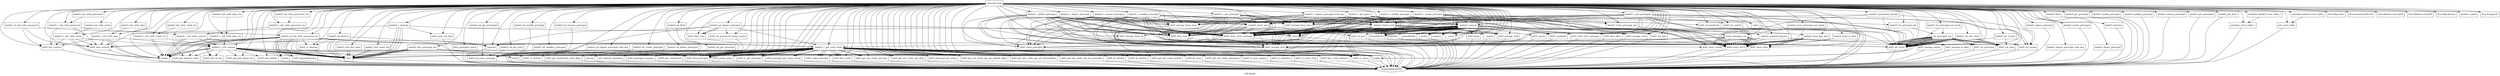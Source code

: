 digraph "Call graph" {
	label="Call graph";

	Node0x804e76750 [shape=record,label="{external node}"];
	Node0x804e76750 -> Node0x804e767e0;
	Node0x804e76750 -> Node0x804e76c60;
	Node0x804e76750 -> Node0x804e76840;
	Node0x804e76750 -> Node0x804e76cc0;
	Node0x804e76750 -> Node0x804e76d20;
	Node0x804e76750 -> Node0x804e76ea0;
	Node0x804e76750 -> Node0x804e76f60;
	Node0x804e76750 -> Node0x804e76fc0;
	Node0x804e76750 -> Node0x804e77020;
	Node0x804e76750 -> Node0x804e77080;
	Node0x804e76750 -> Node0x804e770e0;
	Node0x804e76750 -> Node0x804e77140;
	Node0x804e76750 -> Node0x804e771a0;
	Node0x804e76750 -> Node0x804e77200;
	Node0x804e76750 -> Node0x804e77260;
	Node0x804e76750 -> Node0x804e772c0;
	Node0x804e76750 -> Node0x804e768a0;
	Node0x804e76750 -> Node0x804e76900;
	Node0x804e76750 -> Node0x804e76960;
	Node0x804e76750 -> Node0x804e769c0;
	Node0x804e76750 -> Node0x804e76a20;
	Node0x804e76750 -> Node0x804e77320;
	Node0x804e76750 -> Node0x804e76a80;
	Node0x804e76750 -> Node0x804e77380;
	Node0x804e76750 -> Node0x804e773e0;
	Node0x804e76750 -> Node0x804e76b40;
	Node0x804e76750 -> Node0x804e76ba0;
	Node0x804e76750 -> Node0x804e76c00;
	Node0x804e76750 -> Node0x804e76f00;
	Node0x804e76750 -> Node0x804e76d80;
	Node0x804e76750 -> Node0x804e76de0;
	Node0x804e76750 -> Node0x804e76e40;
	Node0x804e76750 -> Node0x804e77440;
	Node0x804e76750 -> Node0x804e774a0;
	Node0x804e76750 -> Node0x804e77500;
	Node0x804e76750 -> Node0x804e77980;
	Node0x804e76750 -> Node0x804e775c0;
	Node0x804e76750 -> Node0x804e77620;
	Node0x804e76750 -> Node0x804e77680;
	Node0x804e76750 -> Node0x804e776e0;
	Node0x804e76750 -> Node0x804e77740;
	Node0x804e76750 -> Node0x804e77800;
	Node0x804e76750 -> Node0x804e778c0;
	Node0x804e76750 -> Node0x804e77920;
	Node0x804e76750 -> Node0x804e779e0;
	Node0x804e76750 -> Node0x804e77aa0;
	Node0x804e76750 -> Node0x804e77b60;
	Node0x804e76750 -> Node0x804e77c20;
	Node0x804e76750 -> Node0x804e77ce0;
	Node0x804e76750 -> Node0x804e77da0;
	Node0x804e76750 -> Node0x804e77e60;
	Node0x804e76750 -> Node0x804e77f20;
	Node0x804e76750 -> Node0x804e77f80;
	Node0x804e76750 -> Node0x804e77fe0;
	Node0x804e76750 -> Node0x804e78040;
	Node0x804e76750 -> Node0x804e780a0;
	Node0x804e76750 -> Node0x804e78100;
	Node0x804e76750 -> Node0x804e78160;
	Node0x804e76750 -> Node0x804e781c0;
	Node0x804e76750 -> Node0x804e78220;
	Node0x804e76750 -> Node0x804e78280;
	Node0x804e76750 -> Node0x804e782e0;
	Node0x804e76750 -> Node0x804e78340;
	Node0x804e76750 -> Node0x804e783a0;
	Node0x804e76750 -> Node0x804e78460;
	Node0x804e76750 -> Node0x804e784c0;
	Node0x804e76750 -> Node0x804e78520;
	Node0x804e76750 -> Node0x804e78580;
	Node0x804e76750 -> Node0x804e785e0;
	Node0x804e76750 -> Node0x804e78640;
	Node0x804e76750 -> Node0x804e786a0;
	Node0x804e76750 -> Node0x804e78700;
	Node0x804e76750 -> Node0x804e78760;
	Node0x804e76750 -> Node0x804e78820;
	Node0x804e76750 -> Node0x804e78880;
	Node0x804e76750 -> Node0x804e788e0;
	Node0x804e76750 -> Node0x804e78940;
	Node0x804e76750 -> Node0x804e789a0;
	Node0x804e76750 -> Node0x804e78a00;
	Node0x804e76750 -> Node0x804e78a60;
	Node0x804e76750 -> Node0x804e78ac0;
	Node0x804e76750 -> Node0x804e78b80;
	Node0x804e76750 -> Node0x804e78b20;
	Node0x804e76750 -> Node0x804e76ae0;
	Node0x804e76750 -> Node0x804e78be0;
	Node0x804e76750 -> Node0x804e78c40;
	Node0x804e76750 -> Node0x804e78ca0;
	Node0x804e76750 -> Node0x804e78d00;
	Node0x804e76750 -> Node0x804e78d60;
	Node0x804e76750 -> Node0x804e78dc0;
	Node0x804e76750 -> Node0x804e78e20;
	Node0x804e76750 -> Node0x804e78e80;
	Node0x804e76750 -> Node0x804e78ee0;
	Node0x804e76750 -> Node0x804e78f40;
	Node0x804e76750 -> Node0x804e78fa0;
	Node0x804e76750 -> Node0x804f58000;
	Node0x804e76750 -> Node0x804f58060;
	Node0x804e76750 -> Node0x804f580c0;
	Node0x804e76750 -> Node0x804f58120;
	Node0x804e76750 -> Node0x804f58180;
	Node0x804e76750 -> Node0x804f581e0;
	Node0x804e76750 -> Node0x804f58240;
	Node0x804e76750 -> Node0x804f582a0;
	Node0x804e76750 -> Node0x804f58300;
	Node0x804e76750 -> Node0x804f58360;
	Node0x804e76750 -> Node0x804f583c0;
	Node0x804e76750 -> Node0x804f58420;
	Node0x804e76750 -> Node0x804f58480;
	Node0x804e76750 -> Node0x804f584e0;
	Node0x804e76750 -> Node0x804f58540;
	Node0x804e76750 -> Node0x804e77560;
	Node0x804e76750 -> Node0x804f585a0;
	Node0x804e76750 -> Node0x804f58600;
	Node0x804e76750 -> Node0x804f58660;
	Node0x804e76750 -> Node0x804f586c0;
	Node0x804e76750 -> Node0x804f58720;
	Node0x804e76750 -> Node0x804f58780;
	Node0x804e76750 -> Node0x804f587e0;
	Node0x804e76750 -> Node0x804f58840;
	Node0x804e76750 -> Node0x804f588a0;
	Node0x804e76750 -> Node0x804f58960;
	Node0x804e76750 -> Node0x804e77bc0;
	Node0x804e76750 -> Node0x804e77b00;
	Node0x804e76750 -> Node0x804e77d40;
	Node0x804e76750 -> Node0x804e77c80;
	Node0x804e76750 -> Node0x804e77ec0;
	Node0x804e76750 -> Node0x804e77e00;
	Node0x804e76750 -> Node0x804f58a20;
	Node0x804e76750 -> Node0x804f58a80;
	Node0x804e76750 -> Node0x804f58ae0;
	Node0x804e76750 -> Node0x804f58b40;
	Node0x804e76750 -> Node0x804e77a40;
	Node0x804e76750 -> Node0x804f58ba0;
	Node0x804e76750 -> Node0x804f58c00;
	Node0x804e76750 -> Node0x804f58c60;
	Node0x804e76750 -> Node0x804f58cc0;
	Node0x804e76750 -> Node0x804f58d20;
	Node0x804e76750 -> Node0x804e78400;
	Node0x804e76750 -> Node0x804f58de0;
	Node0x804e76750 -> Node0x804e787c0;
	Node0x804e76750 -> Node0x804f58ea0;
	Node0x804e76750 -> Node0x804f58f00;
	Node0x804e76750 -> Node0x804f58900;
	Node0x804e76750 -> Node0x804f58f60;
	Node0x804e76750 -> Node0x804f58fc0;
	Node0x804e76750 -> Node0x804f59020;
	Node0x804e76750 -> Node0x804f59080;
	Node0x804e76750 -> Node0x804f590e0;
	Node0x804e76750 -> Node0x804f59140;
	Node0x804e76750 -> Node0x804f591a0;
	Node0x804e76750 -> Node0x804f59200;
	Node0x804e76750 -> Node0x804f59260;
	Node0x804e76750 -> Node0x804e777a0;
	Node0x804e76750 -> Node0x804f592c0;
	Node0x804e76750 -> Node0x804f59320;
	Node0x804e76750 -> Node0x804f59380;
	Node0x804e76750 -> Node0x804f593e0;
	Node0x804e76750 -> Node0x804f59440;
	Node0x804e76750 -> Node0x804f594a0;
	Node0x804e76750 -> Node0x804e77860;
	Node0x804e76750 -> Node0x804f59500;
	Node0x804e767e0 [shape=record,label="{kadm5_ad_init_with_password_ctx}"];
	Node0x804e767e0 -> Node0x804e76840;
	Node0x804e767e0 -> Node0x804e768a0;
	Node0x804e767e0 -> Node0x804e76900;
	Node0x804e767e0 -> Node0x804e76960;
	Node0x804e767e0 -> Node0x804e769c0;
	Node0x804e767e0 -> Node0x804e76a20;
	Node0x804e767e0 -> Node0x804e76960;
	Node0x804e767e0 -> Node0x804e769c0;
	Node0x804e767e0 -> Node0x804e76a80;
	Node0x804e767e0 -> Node0x804e76ae0;
	Node0x804e767e0 -> Node0x804e76960;
	Node0x804e767e0 -> Node0x804e76a80;
	Node0x804e767e0 -> Node0x804e76ae0;
	Node0x804e767e0 -> Node0x804e76960;
	Node0x804e767e0 -> Node0x804e76b40;
	Node0x804e767e0 -> Node0x804e76960;
	Node0x804e767e0 -> Node0x804e76960;
	Node0x804e767e0 -> Node0x804e76ba0;
	Node0x804e767e0 -> Node0x804e76c00;
	Node0x804e76c60 [shape=record,label="{llvm.dbg.value}"];
	Node0x804e76840 [shape=record,label="{malloc}"];
	Node0x804e76840 -> Node0x804e76780;
	Node0x804e76cc0 [shape=record,label="{llvm.memset.p0i8.i32}"];
	Node0x804e76d20 [shape=record,label="{kadm5_ad_chpass_principal}"];
	Node0x804e76d20 -> Node0x804e76a80;
	Node0x804e76d20 -> Node0x804e76ae0;
	Node0x804e76d20 -> Node0x804e76960;
	Node0x804e76d20 -> Node0x804e76d80;
	Node0x804e76d20 -> Node0x804e76d80;
	Node0x804e76d20 -> Node0x804e76de0;
	Node0x804e76d20 -> Node0x804e76e40;
	Node0x804e76d20 -> Node0x804e76e40;
	Node0x804e76ea0 [shape=record,label="{kadm5_ad_chpass_principal_with_key}"];
	Node0x804e76ea0 -> Node0x804e76f00;
	Node0x804e76f60 [shape=record,label="{kadm5_ad_create_principal}"];
	Node0x804e76f60 -> Node0x804e76f00;
	Node0x804e76fc0 [shape=record,label="{kadm5_ad_delete_principal}"];
	Node0x804e76fc0 -> Node0x804e76f00;
	Node0x804e77020 [shape=record,label="{kadm5_ad_destroy}"];
	Node0x804e77020 -> Node0x804e76b40;
	Node0x804e77020 -> Node0x804e76960;
	Node0x804e77020 -> Node0x804e76960;
	Node0x804e77020 -> Node0x804e76ba0;
	Node0x804e77020 -> Node0x804e76c00;
	Node0x804e77080 [shape=record,label="{kadm5_ad_flush}"];
	Node0x804e77080 -> Node0x804e76f00;
	Node0x804e770e0 [shape=record,label="{kadm5_ad_get_principal}"];
	Node0x804e770e0 -> Node0x804e76f00;
	Node0x804e77140 [shape=record,label="{kadm5_ad_get_principals}"];
	Node0x804e77140 -> Node0x804e76f00;
	Node0x804e77b60 [shape=record,label="{kadm5_init_with_password_ctx}"];
	Node0x804e77b60 -> Node0x804e77bc0;
	Node0x804e771a0 [shape=record,label="{kadm5_ad_get_privs}"];
	Node0x804e771a0 -> Node0x804e76f00;
	Node0x804e77200 [shape=record,label="{kadm5_ad_modify_principal}"];
	Node0x804e77200 -> Node0x804e76f00;
	Node0x804e77260 [shape=record,label="{kadm5_ad_randkey_principal}"];
	Node0x804e77260 -> Node0x804e76f00;
	Node0x804e772c0 [shape=record,label="{kadm5_ad_rename_principal}"];
	Node0x804e772c0 -> Node0x804e76f00;
	Node0x804e768a0 [shape=record,label="{krb5_add_et_list}"];
	Node0x804e768a0 -> Node0x804e76780;
	Node0x804e76900 [shape=record,label="{krb5_parse_name}"];
	Node0x804e76900 -> Node0x804e76780;
	Node0x804e76960 [shape=record,label="{free}"];
	Node0x804e76960 -> Node0x804e76780;
	Node0x804e769c0 [shape=record,label="{strdup}"];
	Node0x804e769c0 -> Node0x804e76780;
	Node0x804e76a20 [shape=record,label="{krb5_get_default_realm}"];
	Node0x804e76a20 -> Node0x804e76780;
	Node0x804e77320 [shape=record,label="{llvm.lifetime.start.p0i8}"];
	Node0x804e76a80 [shape=record,label="{asprintf}"];
	Node0x804e76a80 -> Node0x804e76780;
	Node0x804e77380 [shape=record,label="{krb5_prompter_posix}"];
	Node0x804e77380 -> Node0x804e76780;
	Node0x804e773e0 [shape=record,label="{llvm.lifetime.end.p0i8}"];
	Node0x804e76b40 [shape=record,label="{krb5_cc_destroy}"];
	Node0x804e76b40 -> Node0x804e76780;
	Node0x804e76ba0 [shape=record,label="{krb5_free_principal}"];
	Node0x804e76ba0 -> Node0x804e76780;
	Node0x804e76c00 [shape=record,label="{krb5_free_context}"];
	Node0x804e76c00 -> Node0x804e76780;
	Node0x804e76f00 [shape=record,label="{krb5_set_error_message}"];
	Node0x804e76f00 -> Node0x804e76780;
	Node0x804e76d80 [shape=record,label="{krb5_data_zero}"];
	Node0x804e76d80 -> Node0x804e76780;
	Node0x804e76de0 [shape=record,label="{krb5_set_password_using_ccache}"];
	Node0x804e76de0 -> Node0x804e76780;
	Node0x804e76e40 [shape=record,label="{krb5_data_free}"];
	Node0x804e76e40 -> Node0x804e76780;
	Node0x804e77440 [shape=record,label="{kadm5_ad_init_with_password}"];
	Node0x804e77440 -> Node0x804e774a0;
	Node0x804e77440 -> Node0x804e767e0;
	Node0x804e77440 -> Node0x804e76c00;
	Node0x804e774a0 [shape=record,label="{krb5_init_context}"];
	Node0x804e774a0 -> Node0x804e76780;
	Node0x804e77500 [shape=record,label="{kadm5_c_chpass_principal}"];
	Node0x804e77500 -> Node0x804e77560;
	Node0x804e77500 -> Node0x804e775c0;
	Node0x804e77500 -> Node0x804e77620;
	Node0x804e77500 -> Node0x804e77680;
	Node0x804e77500 -> Node0x804e776e0;
	Node0x804e77500 -> Node0x804e77740;
	Node0x804e77500 -> Node0x804e777a0;
	Node0x804e77500 -> Node0x804e77800;
	Node0x804e77500 -> Node0x804e77860;
	Node0x804e77500 -> Node0x804e778c0;
	Node0x804e77500 -> Node0x804e77620;
	Node0x804e77500 -> Node0x804e76e40;
	Node0x804e77500 -> Node0x804e77920;
	Node0x804e77500 -> Node0x804e77620;
	Node0x804e77500 -> Node0x804e77800;
	Node0x804e77500 -> Node0x804e76e40;
	Node0x804e77980 [shape=record,label="{llvm.dbg.declare}"];
	Node0x804e775c0 [shape=record,label="{krb5_storage_from_mem}"];
	Node0x804e775c0 -> Node0x804e76780;
	Node0x804e77620 [shape=record,label="{krb5_clear_error_message}"];
	Node0x804e77620 -> Node0x804e76780;
	Node0x804e77680 [shape=record,label="{krb5_store_int32}"];
	Node0x804e77680 -> Node0x804e76780;
	Node0x804e776e0 [shape=record,label="{krb5_store_principal}"];
	Node0x804e776e0 -> Node0x804e76780;
	Node0x804e77740 [shape=record,label="{krb5_store_string}"];
	Node0x804e77740 -> Node0x804e76780;
	Node0x804e77800 [shape=record,label="{krb5_storage_free}"];
	Node0x804e77800 -> Node0x804e76780;
	Node0x804e778c0 [shape=record,label="{krb5_storage_from_data}"];
	Node0x804e778c0 -> Node0x804e76780;
	Node0x804e77920 [shape=record,label="{krb5_ret_int32}"];
	Node0x804e77920 -> Node0x804e76780;
	Node0x804e779e0 [shape=record,label="{kadm5_c_chpass_principal_with_key}"];
	Node0x804e779e0 -> Node0x804e77560;
	Node0x804e779e0 -> Node0x804e775c0;
	Node0x804e779e0 -> Node0x804e77620;
	Node0x804e779e0 -> Node0x804e77680;
	Node0x804e779e0 -> Node0x804e776e0;
	Node0x804e779e0 -> Node0x804e77680;
	Node0x804e779e0 -> Node0x804e77a40;
	Node0x804e779e0 -> Node0x804e777a0;
	Node0x804e779e0 -> Node0x804e77800;
	Node0x804e779e0 -> Node0x804e77860;
	Node0x804e779e0 -> Node0x804e778c0;
	Node0x804e779e0 -> Node0x804e77620;
	Node0x804e779e0 -> Node0x804e76e40;
	Node0x804e779e0 -> Node0x804e77920;
	Node0x804e779e0 -> Node0x804e77620;
	Node0x804e779e0 -> Node0x804e77800;
	Node0x804e779e0 -> Node0x804e76e40;
	Node0x804e77aa0 [shape=record,label="{kadm5_init_with_password}"];
	Node0x804e77aa0 -> Node0x804e77b00;
	Node0x804e77c20 [shape=record,label="{kadm5_init_with_skey}"];
	Node0x804e77c20 -> Node0x804e77c80;
	Node0x804e77ce0 [shape=record,label="{kadm5_init_with_skey_ctx}"];
	Node0x804e77ce0 -> Node0x804e77d40;
	Node0x804e77da0 [shape=record,label="{kadm5_init_with_creds}"];
	Node0x804e77da0 -> Node0x804e77e00;
	Node0x804e77e60 [shape=record,label="{kadm5_init_with_creds_ctx}"];
	Node0x804e77e60 -> Node0x804e77ec0;
	Node0x804e77f20 [shape=record,label="{kadm5_chpass_principal}"];
	Node0x804e77f20 -> Node0x804e76780;
	Node0x804e77f80 [shape=record,label="{kadm5_chpass_principal_with_key}"];
	Node0x804e77f80 -> Node0x804e76780;
	Node0x804e77fe0 [shape=record,label="{kadm5_create_principal}"];
	Node0x804e77fe0 -> Node0x804e76780;
	Node0x804e78040 [shape=record,label="{kadm5_delete_principal}"];
	Node0x804e78040 -> Node0x804e76780;
	Node0x804e780a0 [shape=record,label="{kadm5_destroy}"];
	Node0x804e780a0 -> Node0x804e76780;
	Node0x804e78100 [shape=record,label="{kadm5_flush}"];
	Node0x804e78100 -> Node0x804e76780;
	Node0x804e78160 [shape=record,label="{kadm5_get_principal}"];
	Node0x804e78160 -> Node0x804e76780;
	Node0x804e781c0 [shape=record,label="{kadm5_modify_principal}"];
	Node0x804e781c0 -> Node0x804e76780;
	Node0x804e78220 [shape=record,label="{kadm5_randkey_principal}"];
	Node0x804e78220 -> Node0x804e76780;
	Node0x804e78280 [shape=record,label="{kadm5_rename_principal}"];
	Node0x804e78280 -> Node0x804e76780;
	Node0x804e782e0 [shape=record,label="{kadm5_get_principals}"];
	Node0x804e782e0 -> Node0x804e76780;
	Node0x804e78340 [shape=record,label="{kadm5_get_privs}"];
	Node0x804e78340 -> Node0x804e76780;
	Node0x804e783a0 [shape=record,label="{kadm5_c_create_principal}"];
	Node0x804e783a0 -> Node0x804e77560;
	Node0x804e783a0 -> Node0x804e775c0;
	Node0x804e783a0 -> Node0x804e77620;
	Node0x804e783a0 -> Node0x804e77680;
	Node0x804e783a0 -> Node0x804e78400;
	Node0x804e783a0 -> Node0x804e77680;
	Node0x804e783a0 -> Node0x804e77740;
	Node0x804e783a0 -> Node0x804e777a0;
	Node0x804e783a0 -> Node0x804e77800;
	Node0x804e783a0 -> Node0x804e77860;
	Node0x804e783a0 -> Node0x804e778c0;
	Node0x804e783a0 -> Node0x804e77620;
	Node0x804e783a0 -> Node0x804e76e40;
	Node0x804e783a0 -> Node0x804e77920;
	Node0x804e783a0 -> Node0x804e77620;
	Node0x804e783a0 -> Node0x804e77800;
	Node0x804e783a0 -> Node0x804e76e40;
	Node0x804e78460 [shape=record,label="{kadm5_c_delete_principal}"];
	Node0x804e78460 -> Node0x804e77560;
	Node0x804e78460 -> Node0x804e775c0;
	Node0x804e78460 -> Node0x804e77620;
	Node0x804e78460 -> Node0x804e77680;
	Node0x804e78460 -> Node0x804e776e0;
	Node0x804e78460 -> Node0x804e777a0;
	Node0x804e78460 -> Node0x804e77800;
	Node0x804e78460 -> Node0x804e77860;
	Node0x804e78460 -> Node0x804e778c0;
	Node0x804e78460 -> Node0x804e77620;
	Node0x804e78460 -> Node0x804e76e40;
	Node0x804e78460 -> Node0x804e77920;
	Node0x804e78460 -> Node0x804e77620;
	Node0x804e78460 -> Node0x804e77800;
	Node0x804e78460 -> Node0x804e76e40;
	Node0x804e784c0 [shape=record,label="{kadm5_c_destroy}"];
	Node0x804e784c0 -> Node0x804e76960;
	Node0x804e784c0 -> Node0x804e76960;
	Node0x804e784c0 -> Node0x804e78520;
	Node0x804e784c0 -> Node0x804e76960;
	Node0x804e784c0 -> Node0x804e76960;
	Node0x804e784c0 -> Node0x804e78580;
	Node0x804e784c0 -> Node0x804e76c00;
	Node0x804e78520 [shape=record,label="{close}"];
	Node0x804e78520 -> Node0x804e76780;
	Node0x804e78580 [shape=record,label="{krb5_auth_con_free}"];
	Node0x804e78580 -> Node0x804e76780;
	Node0x804e785e0 [shape=record,label="{kadm5_c_flush}"];
	Node0x804e78640 [shape=record,label="{kadm5_free_key_data}"];
	Node0x804e78640 -> Node0x804e76960;
	Node0x804e78640 -> Node0x804e76960;
	Node0x804e786a0 [shape=record,label="{kadm5_free_principal_ent}"];
	Node0x804e786a0 -> Node0x804e76ba0;
	Node0x804e786a0 -> Node0x804e76ba0;
	Node0x804e786a0 -> Node0x804e76960;
	Node0x804e786a0 -> Node0x804e76960;
	Node0x804e786a0 -> Node0x804e76960;
	Node0x804e786a0 -> Node0x804e76960;
	Node0x804e786a0 -> Node0x804e76960;
	Node0x804e78700 [shape=record,label="{kadm5_free_name_list}"];
	Node0x804e78700 -> Node0x804e76960;
	Node0x804e78700 -> Node0x804e76960;
	Node0x804e78760 [shape=record,label="{kadm5_c_get_principal}"];
	Node0x804e78760 -> Node0x804e77560;
	Node0x804e78760 -> Node0x804e775c0;
	Node0x804e78760 -> Node0x804e77620;
	Node0x804e78760 -> Node0x804e77680;
	Node0x804e78760 -> Node0x804e776e0;
	Node0x804e78760 -> Node0x804e77680;
	Node0x804e78760 -> Node0x804e777a0;
	Node0x804e78760 -> Node0x804e77800;
	Node0x804e78760 -> Node0x804e77860;
	Node0x804e78760 -> Node0x804e778c0;
	Node0x804e78760 -> Node0x804e77620;
	Node0x804e78760 -> Node0x804e76e40;
	Node0x804e78760 -> Node0x804e77920;
	Node0x804e78760 -> Node0x804e77620;
	Node0x804e78760 -> Node0x804e787c0;
	Node0x804e78760 -> Node0x804e77800;
	Node0x804e78760 -> Node0x804e76e40;
	Node0x804e78820 [shape=record,label="{kadm5_c_get_principals}"];
	Node0x804e78820 -> Node0x804e77560;
	Node0x804e78820 -> Node0x804e775c0;
	Node0x804e78820 -> Node0x804e77680;
	Node0x804e78820 -> Node0x804e77680;
	Node0x804e78820 -> Node0x804e77740;
	Node0x804e78820 -> Node0x804e777a0;
	Node0x804e78820 -> Node0x804e77800;
	Node0x804e78820 -> Node0x804e77860;
	Node0x804e78820 -> Node0x804e778c0;
	Node0x804e78820 -> Node0x804e76e40;
	Node0x804e78820 -> Node0x804e77920;
	Node0x804e78820 -> Node0x804e77920;
	Node0x804e78820 -> Node0x804e78880;
	Node0x804e78820 -> Node0x804e788e0;
	Node0x804e78820 -> Node0x804e788e0;
	Node0x804e78820 -> Node0x804e77800;
	Node0x804e78820 -> Node0x804e76e40;
	Node0x804e78880 [shape=record,label="{calloc}"];
	Node0x804e78880 -> Node0x804e76780;
	Node0x804e788e0 [shape=record,label="{krb5_ret_string}"];
	Node0x804e788e0 -> Node0x804e76780;
	Node0x804e78940 [shape=record,label="{_kadm5_c_init_context}"];
	Node0x804e78940 -> Node0x804e76840;
	Node0x804e78940 -> Node0x804e768a0;
	Node0x804e78940 -> Node0x804e769c0;
	Node0x804e78940 -> Node0x804e76a20;
	Node0x804e78940 -> Node0x804e76960;
	Node0x804e78940 -> Node0x804e769c0;
	Node0x804e78940 -> Node0x804e789a0;
	Node0x804e78940 -> Node0x804e76960;
	Node0x804e78940 -> Node0x804e76960;
	Node0x804e78940 -> Node0x804e769c0;
	Node0x804e78940 -> Node0x804e78a00;
	Node0x804e78940 -> Node0x804e76960;
	Node0x804e78940 -> Node0x804e76960;
	Node0x804e78940 -> Node0x804e78a60;
	Node0x804e78940 -> Node0x804e78ac0;
	Node0x804e78940 -> Node0x804e78b20;
	Node0x804e789a0 [shape=record,label="{krb5_get_krb_admin_hst}"];
	Node0x804e789a0 -> Node0x804e76780;
	Node0x804e78a00 [shape=record,label="{krb5_free_krbhst}"];
	Node0x804e78a00 -> Node0x804e76780;
	Node0x804e78a60 [shape=record,label="{strchr}"];
	Node0x804e78a60 -> Node0x804e76780;
	Node0x804e78ac0 [shape=record,label="{strtol}"];
	Node0x804e78ac0 -> Node0x804e76780;
	Node0x804e78b80 [shape=record,label="{llvm.bswap.i16}"];
	Node0x804e78b20 [shape=record,label="{krb5_getportbyname}"];
	Node0x804e78b20 -> Node0x804e76780;
	Node0x804e76ae0 [shape=record,label="{_kadm5_c_get_cred_cache}"];
	Node0x804e76ae0 -> Node0x804e76900;
	Node0x804e76ae0 -> Node0x804e78be0;
	Node0x804e76ae0 -> Node0x804e78c40;
	Node0x804e76ae0 -> Node0x804e78be0;
	Node0x804e76ae0 -> Node0x804e78ca0;
	Node0x804e76ae0 -> Node0x804e78d00;
	Node0x804e76ae0 -> Node0x804e78ca0;
	Node0x804e76ae0 -> Node0x804e76ba0;
	Node0x804e76ae0 -> Node0x804e78d60;
	Node0x804e76ae0 -> Node0x804e76ba0;
	Node0x804e76ae0 -> Node0x804e78dc0;
	Node0x804e76ae0 -> Node0x804e78dc0;
	Node0x804e76ae0 -> Node0x804e78ca0;
	Node0x804e76ae0 -> Node0x804e78e20;
	Node0x804e76ae0 -> Node0x804e78e20;
	Node0x804e76ae0 -> Node0x804e78e80;
	Node0x804e76ae0 -> Node0x804e78d00;
	Node0x804e76ae0 -> Node0x804e76ba0;
	Node0x804e76ae0 -> Node0x804e78ee0;
	Node0x804e76ae0 -> Node0x804e76f00;
	Node0x804e76ae0 -> Node0x804e78d00;
	Node0x804e76ae0 -> Node0x804e78f40;
	Node0x804e76ae0 -> Node0x804e76900;
	Node0x804e76ae0 -> Node0x804e78fa0;
	Node0x804e76ae0 -> Node0x804e78dc0;
	Node0x804e76ae0 -> Node0x804e76ba0;
	Node0x804e76ae0 -> Node0x804e76ba0;
	Node0x804e76ae0 -> Node0x804e76ba0;
	Node0x804e76ae0 -> Node0x804e76ba0;
	Node0x804e76ae0 -> Node0x804e78ca0;
	Node0x804e76ae0 -> Node0x804e76ba0;
	Node0x804e76ae0 -> Node0x804f58000;
	Node0x804e76ae0 -> Node0x804f58060;
	Node0x804e76ae0 -> Node0x804f580c0;
	Node0x804e76ae0 -> Node0x804f58120;
	Node0x804e76ae0 -> Node0x804f58180;
	Node0x804e76ae0 -> Node0x804f581e0;
	Node0x804e76ae0 -> Node0x804f58240;
	Node0x804e76ae0 -> Node0x804f582a0;
	Node0x804e76ae0 -> Node0x804f58300;
	Node0x804e76ae0 -> Node0x804f58360;
	Node0x804e76ae0 -> Node0x804f583c0;
	Node0x804e76ae0 -> Node0x804f58360;
	Node0x804e76ae0 -> Node0x804f58420;
	Node0x804e76ae0 -> Node0x804f58480;
	Node0x804e76ae0 -> Node0x804f584e0;
	Node0x804e76ae0 -> Node0x804f58540;
	Node0x804e76ae0 -> Node0x804e76ba0;
	Node0x804e78be0 [shape=record,label="{krb5_cc_get_principal}"];
	Node0x804e78be0 -> Node0x804e76780;
	Node0x804e78c40 [shape=record,label="{krb5_cc_default}"];
	Node0x804e78c40 -> Node0x804e76780;
	Node0x804e78ca0 [shape=record,label="{krb5_cc_close}"];
	Node0x804e78ca0 -> Node0x804e76780;
	Node0x804e78d00 [shape=record,label="{krb5_make_principal}"];
	Node0x804e78d00 -> Node0x804e76780;
	Node0x804e78d60 [shape=record,label="{krb5_get_credentials_with_flags}"];
	Node0x804e78d60 -> Node0x804e76780;
	Node0x804e78dc0 [shape=record,label="{krb5_free_creds}"];
	Node0x804e78dc0 -> Node0x804e76780;
	Node0x804e78e20 [shape=record,label="{krb5_principal_get_comp_string}"];
	Node0x804e78e20 -> Node0x804e76780;
	Node0x804e78e80 [shape=record,label="{strcmp}"];
	Node0x804e78e80 -> Node0x804e76780;
	Node0x804e78ee0 [shape=record,label="{get_default_username}"];
	Node0x804e78ee0 -> Node0x804e76780;
	Node0x804e78f40 [shape=record,label="{krb5_principal_compare}"];
	Node0x804e78f40 -> Node0x804e76780;
	Node0x804e78fa0 [shape=record,label="{krb5_get_credentials}"];
	Node0x804e78fa0 -> Node0x804e76780;
	Node0x804f58000 [shape=record,label="{krb5_get_init_creds_opt_alloc}"];
	Node0x804f58000 -> Node0x804e76780;
	Node0x804f58060 [shape=record,label="{krb5_principal_get_realm}"];
	Node0x804f58060 -> Node0x804e76780;
	Node0x804f580c0 [shape=record,label="{krb5_get_init_creds_opt_set_default_flags}"];
	Node0x804f580c0 -> Node0x804e76780;
	Node0x804f58120 [shape=record,label="{krb5_get_init_creds_opt_set_forwardable}"];
	Node0x804f58120 -> Node0x804e76780;
	Node0x804f58180 [shape=record,label="{krb5_get_init_creds_opt_set_proxiable}"];
	Node0x804f58180 -> Node0x804e76780;
	Node0x804f581e0 [shape=record,label="{krb5_kt_default}"];
	Node0x804f581e0 -> Node0x804e76780;
	Node0x804f58240 [shape=record,label="{krb5_kt_resolve}"];
	Node0x804f58240 -> Node0x804e76780;
	Node0x804f582a0 [shape=record,label="{krb5_get_init_creds_keytab}"];
	Node0x804f582a0 -> Node0x804e76780;
	Node0x804f58300 [shape=record,label="{krb5_kt_close}"];
	Node0x804f58300 -> Node0x804e76780;
	Node0x804f58360 [shape=record,label="{krb5_get_init_creds_opt_free}"];
	Node0x804f58360 -> Node0x804e76780;
	Node0x804f583c0 [shape=record,label="{krb5_get_init_creds_password}"];
	Node0x804f583c0 -> Node0x804e76780;
	Node0x804f58420 [shape=record,label="{krb5_cc_new_unique}"];
	Node0x804f58420 -> Node0x804e76780;
	Node0x804f58480 [shape=record,label="{krb5_cc_initialize}"];
	Node0x804f58480 -> Node0x804e76780;
	Node0x804f584e0 [shape=record,label="{krb5_cc_store_cred}"];
	Node0x804f584e0 -> Node0x804e76780;
	Node0x804f58540 [shape=record,label="{krb5_free_cred_contents}"];
	Node0x804f58540 -> Node0x804e76780;
	Node0x804e77560 [shape=record,label="{_kadm5_connect}"];
	Node0x804e77560 -> Node0x804f585a0;
	Node0x804e77560 -> Node0x804e78a60;
	Node0x804e77560 -> Node0x804f58600;
	Node0x804e77560 -> Node0x804e77620;
	Node0x804e77560 -> Node0x804f58660;
	Node0x804e77560 -> Node0x804f586c0;
	Node0x804e77560 -> Node0x804e77620;
	Node0x804e77560 -> Node0x804f58720;
	Node0x804e77560 -> Node0x804f58780;
	Node0x804e77560 -> Node0x804e78520;
	Node0x804e77560 -> Node0x804f587e0;
	Node0x804e77560 -> Node0x804e77620;
	Node0x804e77560 -> Node0x804f58840;
	Node0x804e77560 -> Node0x804e76ae0;
	Node0x804e77560 -> Node0x804f587e0;
	Node0x804e77560 -> Node0x804e78520;
	Node0x804e77560 -> Node0x804e76a80;
	Node0x804e77560 -> Node0x804e76a80;
	Node0x804e77560 -> Node0x804f587e0;
	Node0x804e77560 -> Node0x804e78520;
	Node0x804e77560 -> Node0x804e77620;
	Node0x804e77560 -> Node0x804e76900;
	Node0x804e77560 -> Node0x804e76960;
	Node0x804e77560 -> Node0x804f587e0;
	Node0x804e77560 -> Node0x804e78ca0;
	Node0x804e77560 -> Node0x804e78520;
	Node0x804e77560 -> Node0x804f588a0;
	Node0x804e77560 -> Node0x804f58900;
	Node0x804e77560 -> Node0x804f58960;
	Node0x804e77560 -> Node0x804e76e40;
	Node0x804e77560 -> Node0x804f587e0;
	Node0x804e77560 -> Node0x804e78520;
	Node0x804e77560 -> Node0x804e78ca0;
	Node0x804e77560 -> Node0x804f587e0;
	Node0x804e77560 -> Node0x804e78520;
	Node0x804e77560 -> Node0x804f58660;
	Node0x804e77560 -> Node0x804f587e0;
	Node0x804e77560 -> Node0x804e77620;
	Node0x804e77560 -> Node0x804f58720;
	Node0x804e77560 -> Node0x804f586c0;
	Node0x804e77560 -> Node0x804e78520;
	Node0x804e77560 -> Node0x804f587e0;
	Node0x804e77560 -> Node0x804e77620;
	Node0x804e77560 -> Node0x804f58720;
	Node0x804e77560 -> Node0x804f588a0;
	Node0x804e77560 -> Node0x804f587e0;
	Node0x804e77560 -> Node0x804e78520;
	Node0x804e77560 -> Node0x804e76ba0;
	Node0x804e77560 -> Node0x804e78ca0;
	Node0x804f585a0 [shape=record,label="{snprintf}"];
	Node0x804f585a0 -> Node0x804e76780;
	Node0x804f58600 [shape=record,label="{getaddrinfo}"];
	Node0x804f58600 -> Node0x804e76780;
	Node0x804f58660 [shape=record,label="{socket}"];
	Node0x804f58660 -> Node0x804e76780;
	Node0x804f586c0 [shape=record,label="{connect}"];
	Node0x804f586c0 -> Node0x804e76780;
	Node0x804f58720 [shape=record,label="{__error}"];
	Node0x804f58720 -> Node0x804e76780;
	Node0x804f58780 [shape=record,label="{krb5_warn}"];
	Node0x804f58780 -> Node0x804e76780;
	Node0x804f587e0 [shape=record,label="{freeaddrinfo}"];
	Node0x804f587e0 -> Node0x804e76780;
	Node0x804f58840 [shape=record,label="{krb5_warnx}"];
	Node0x804f58840 -> Node0x804e76780;
	Node0x804f588a0 [shape=record,label="{krb5_sendauth}"];
	Node0x804f588a0 -> Node0x804e76780;
	Node0x804f58960 [shape=record,label="{krb5_write_priv_message}"];
	Node0x804f58960 -> Node0x804e76780;
	Node0x804e77bc0 [shape=record,label="{kadm5_c_init_with_password_ctx}"];
	Node0x804e77bc0 -> Node0x804f589c0;
	Node0x804f589c0 [shape=record,label="{kadm5_c_init_with_context}"];
	Node0x804f589c0 -> Node0x804e78940;
	Node0x804f589c0 -> Node0x804e76ae0;
	Node0x804f589c0 -> Node0x804e769c0;
	Node0x804f589c0 -> Node0x804e769c0;
	Node0x804e77b00 [shape=record,label="{kadm5_c_init_with_password}"];
	Node0x804e77b00 -> Node0x804e774a0;
	Node0x804e77b00 -> Node0x804f589c0;
	Node0x804e77b00 -> Node0x804e76c00;
	Node0x804e77d40 [shape=record,label="{kadm5_c_init_with_skey_ctx}"];
	Node0x804e77d40 -> Node0x804e78940;
	Node0x804e77d40 -> Node0x804e769c0;
	Node0x804e77d40 -> Node0x804e769c0;
	Node0x804e77c80 [shape=record,label="{kadm5_c_init_with_skey}"];
	Node0x804e77c80 -> Node0x804e774a0;
	Node0x804e77c80 -> Node0x804e78940;
	Node0x804e77c80 -> Node0x804e769c0;
	Node0x804e77c80 -> Node0x804e769c0;
	Node0x804e77c80 -> Node0x804e76c00;
	Node0x804e77ec0 [shape=record,label="{kadm5_c_init_with_creds_ctx}"];
	Node0x804e77ec0 -> Node0x804e78940;
	Node0x804e77ec0 -> Node0x804e769c0;
	Node0x804e77ec0 -> Node0x804e769c0;
	Node0x804e77e00 [shape=record,label="{kadm5_c_init_with_creds}"];
	Node0x804e77e00 -> Node0x804e774a0;
	Node0x804e77e00 -> Node0x804e78940;
	Node0x804e77e00 -> Node0x804e769c0;
	Node0x804e77e00 -> Node0x804e769c0;
	Node0x804e77e00 -> Node0x804e76c00;
	Node0x804f58a20 [shape=record,label="{initialize_kadm5_error_table_r}"];
	Node0x804f58a20 -> Node0x804f58a80;
	Node0x804f58a80 [shape=record,label="{initialize_error_table_r}"];
	Node0x804f58a80 -> Node0x804e76780;
	Node0x804f58ae0 [shape=record,label="{initialize_kadm5_error_table}"];
	Node0x804f58ae0 -> Node0x804f58b40;
	Node0x804f58b40 [shape=record,label="{init_error_table}"];
	Node0x804f58b40 -> Node0x804e76780;
	Node0x804e77a40 [shape=record,label="{kadm5_store_key_data}"];
	Node0x804e77a40 -> Node0x804e77680;
	Node0x804e77a40 -> Node0x804e77680;
	Node0x804e77a40 -> Node0x804e77680;
	Node0x804e77a40 -> Node0x804f58ba0;
	Node0x804e77a40 -> Node0x804e77680;
	Node0x804e77a40 -> Node0x804f58ba0;
	Node0x804f58ba0 [shape=record,label="{krb5_store_data}"];
	Node0x804f58ba0 -> Node0x804e76780;
	Node0x804f58c00 [shape=record,label="{kadm5_ret_key_data}"];
	Node0x804f58c00 -> Node0x804e77920;
	Node0x804f58c00 -> Node0x804e77920;
	Node0x804f58c00 -> Node0x804e77920;
	Node0x804f58c00 -> Node0x804f58c60;
	Node0x804f58c00 -> Node0x804e77920;
	Node0x804f58c00 -> Node0x804f58c60;
	Node0x804f58c60 [shape=record,label="{krb5_ret_data}"];
	Node0x804f58c60 -> Node0x804e76780;
	Node0x804f58cc0 [shape=record,label="{kadm5_store_tl_data}"];
	Node0x804f58cc0 -> Node0x804e77680;
	Node0x804f58cc0 -> Node0x804f58ba0;
	Node0x804f58d20 [shape=record,label="{kadm5_ret_tl_data}"];
	Node0x804f58d20 -> Node0x804e77920;
	Node0x804f58d20 -> Node0x804f58c60;
	Node0x804e78400 [shape=record,label="{kadm5_store_principal_ent}"];
	Node0x804e78400 -> Node0x804f58d80;
	Node0x804f58d80 [shape=record,label="{store_principal_ent}"];
	Node0x804f58d80 -> Node0x804e776e0;
	Node0x804f58d80 -> Node0x804e77680;
	Node0x804f58d80 -> Node0x804e77680;
	Node0x804f58d80 -> Node0x804e77680;
	Node0x804f58d80 -> Node0x804e77680;
	Node0x804f58d80 -> Node0x804e77680;
	Node0x804f58d80 -> Node0x804e776e0;
	Node0x804f58d80 -> Node0x804e77680;
	Node0x804f58d80 -> Node0x804e77680;
	Node0x804f58d80 -> Node0x804e77680;
	Node0x804f58d80 -> Node0x804e77680;
	Node0x804f58d80 -> Node0x804e77680;
	Node0x804f58d80 -> Node0x804e77740;
	Node0x804f58d80 -> Node0x804e77680;
	Node0x804f58d80 -> Node0x804e77680;
	Node0x804f58d80 -> Node0x804e77680;
	Node0x804f58d80 -> Node0x804e77680;
	Node0x804f58d80 -> Node0x804e77680;
	Node0x804f58d80 -> Node0x804e77680;
	Node0x804f58d80 -> Node0x804e77680;
	Node0x804f58d80 -> Node0x804e77680;
	Node0x804f58d80 -> Node0x804e77680;
	Node0x804f58d80 -> Node0x804f58ba0;
	Node0x804f58d80 -> Node0x804e77680;
	Node0x804f58d80 -> Node0x804f58ba0;
	Node0x804f58d80 -> Node0x804e77680;
	Node0x804f58d80 -> Node0x804e77680;
	Node0x804f58d80 -> Node0x804f58ba0;
	Node0x804f58de0 [shape=record,label="{kadm5_store_principal_ent_mask}"];
	Node0x804f58de0 -> Node0x804e77680;
	Node0x804f58de0 -> Node0x804f58d80;
	Node0x804e787c0 [shape=record,label="{kadm5_ret_principal_ent}"];
	Node0x804e787c0 -> Node0x804f58e40;
	Node0x804f58e40 [shape=record,label="{ret_principal_ent}"];
	Node0x804f58e40 -> Node0x804f58ea0;
	Node0x804f58e40 -> Node0x804e77920;
	Node0x804f58e40 -> Node0x804e77920;
	Node0x804f58e40 -> Node0x804e77920;
	Node0x804f58e40 -> Node0x804e77920;
	Node0x804f58e40 -> Node0x804e77920;
	Node0x804f58e40 -> Node0x804f58ea0;
	Node0x804f58e40 -> Node0x804e77920;
	Node0x804f58e40 -> Node0x804e77920;
	Node0x804f58e40 -> Node0x804e77920;
	Node0x804f58e40 -> Node0x804e77920;
	Node0x804f58e40 -> Node0x804e77920;
	Node0x804f58e40 -> Node0x804e788e0;
	Node0x804f58e40 -> Node0x804e77920;
	Node0x804f58e40 -> Node0x804e77920;
	Node0x804f58e40 -> Node0x804e77920;
	Node0x804f58e40 -> Node0x804e77920;
	Node0x804f58e40 -> Node0x804e77920;
	Node0x804f58e40 -> Node0x804e77920;
	Node0x804f58e40 -> Node0x804e76840;
	Node0x804f58e40 -> Node0x804e77920;
	Node0x804f58e40 -> Node0x804e77920;
	Node0x804f58e40 -> Node0x804e77920;
	Node0x804f58e40 -> Node0x804f58c60;
	Node0x804f58e40 -> Node0x804e77920;
	Node0x804f58e40 -> Node0x804f58c60;
	Node0x804f58e40 -> Node0x804e77920;
	Node0x804f58e40 -> Node0x804e76840;
	Node0x804f58e40 -> Node0x804e77920;
	Node0x804f58e40 -> Node0x804f58c60;
	Node0x804f58ea0 [shape=record,label="{krb5_ret_principal}"];
	Node0x804f58ea0 -> Node0x804e76780;
	Node0x804f58f00 [shape=record,label="{kadm5_ret_principal_ent_mask}"];
	Node0x804f58f00 -> Node0x804e77920;
	Node0x804f58f00 -> Node0x804f58e40;
	Node0x804f58900 [shape=record,label="{_kadm5_marshal_params}"];
	Node0x804f58900 -> Node0x804f58f60;
	Node0x804f58900 -> Node0x804e77680;
	Node0x804f58900 -> Node0x804e77740;
	Node0x804f58900 -> Node0x804f58fc0;
	Node0x804f58900 -> Node0x804e77800;
	Node0x804f58f60 [shape=record,label="{krb5_storage_emem}"];
	Node0x804f58f60 -> Node0x804e76780;
	Node0x804f58fc0 [shape=record,label="{krb5_storage_to_data}"];
	Node0x804f58fc0 -> Node0x804e76780;
	Node0x804f59020 [shape=record,label="{_kadm5_unmarshal_params}"];
	Node0x804f59020 -> Node0x804e778c0;
	Node0x804f59020 -> Node0x804e77920;
	Node0x804f59020 -> Node0x804e788e0;
	Node0x804f59020 -> Node0x804e77800;
	Node0x804f59080 [shape=record,label="{kadm5_c_modify_principal}"];
	Node0x804f59080 -> Node0x804e77560;
	Node0x804f59080 -> Node0x804e775c0;
	Node0x804f59080 -> Node0x804e77620;
	Node0x804f59080 -> Node0x804e77680;
	Node0x804f59080 -> Node0x804e78400;
	Node0x804f59080 -> Node0x804e77680;
	Node0x804f59080 -> Node0x804e777a0;
	Node0x804f59080 -> Node0x804e77800;
	Node0x804f59080 -> Node0x804e77860;
	Node0x804f59080 -> Node0x804e778c0;
	Node0x804f59080 -> Node0x804e77620;
	Node0x804f59080 -> Node0x804e76e40;
	Node0x804f59080 -> Node0x804e77920;
	Node0x804f59080 -> Node0x804e77620;
	Node0x804f59080 -> Node0x804e77800;
	Node0x804f59080 -> Node0x804e76e40;
	Node0x804f590e0 [shape=record,label="{kadm5_c_get_privs}"];
	Node0x804f590e0 -> Node0x804e77560;
	Node0x804f590e0 -> Node0x804e775c0;
	Node0x804f590e0 -> Node0x804e77620;
	Node0x804f590e0 -> Node0x804e77680;
	Node0x804f590e0 -> Node0x804e777a0;
	Node0x804f590e0 -> Node0x804e77800;
	Node0x804f590e0 -> Node0x804e77860;
	Node0x804f590e0 -> Node0x804e778c0;
	Node0x804f590e0 -> Node0x804e77620;
	Node0x804f590e0 -> Node0x804e76e40;
	Node0x804f590e0 -> Node0x804e77920;
	Node0x804f590e0 -> Node0x804e77620;
	Node0x804f590e0 -> Node0x804f59140;
	Node0x804f590e0 -> Node0x804e77800;
	Node0x804f590e0 -> Node0x804e76e40;
	Node0x804f59140 [shape=record,label="{krb5_ret_uint32}"];
	Node0x804f59140 -> Node0x804e76780;
	Node0x804f591a0 [shape=record,label="{kadm5_c_randkey_principal}"];
	Node0x804f591a0 -> Node0x804e77560;
	Node0x804f591a0 -> Node0x804e775c0;
	Node0x804f591a0 -> Node0x804e77620;
	Node0x804f591a0 -> Node0x804e77680;
	Node0x804f591a0 -> Node0x804e776e0;
	Node0x804f591a0 -> Node0x804e777a0;
	Node0x804f591a0 -> Node0x804e77800;
	Node0x804f591a0 -> Node0x804e77860;
	Node0x804f591a0 -> Node0x804e778c0;
	Node0x804f591a0 -> Node0x804e77620;
	Node0x804f591a0 -> Node0x804e76e40;
	Node0x804f591a0 -> Node0x804e77920;
	Node0x804f591a0 -> Node0x804e77920;
	Node0x804f591a0 -> Node0x804e76840;
	Node0x804f591a0 -> Node0x804f59200;
	Node0x804f591a0 -> Node0x804e77800;
	Node0x804f591a0 -> Node0x804e76e40;
	Node0x804f59200 [shape=record,label="{krb5_ret_keyblock}"];
	Node0x804f59200 -> Node0x804e76780;
	Node0x804f59260 [shape=record,label="{kadm5_c_rename_principal}"];
	Node0x804f59260 -> Node0x804e77560;
	Node0x804f59260 -> Node0x804e775c0;
	Node0x804f59260 -> Node0x804e77680;
	Node0x804f59260 -> Node0x804e776e0;
	Node0x804f59260 -> Node0x804e776e0;
	Node0x804f59260 -> Node0x804e777a0;
	Node0x804f59260 -> Node0x804e77800;
	Node0x804f59260 -> Node0x804e77860;
	Node0x804f59260 -> Node0x804e778c0;
	Node0x804f59260 -> Node0x804e76e40;
	Node0x804f59260 -> Node0x804e77920;
	Node0x804f59260 -> Node0x804e77800;
	Node0x804f59260 -> Node0x804e76e40;
	Node0x804e777a0 [shape=record,label="{_kadm5_client_send}"];
	Node0x804e777a0 -> Node0x804f592c0;
	Node0x804e777a0 -> Node0x804f59320;
	Node0x804e777a0 -> Node0x804f59380;
	Node0x804e777a0 -> Node0x804e77620;
	Node0x804e777a0 -> Node0x804f59320;
	Node0x804e777a0 -> Node0x804f593e0;
	Node0x804e777a0 -> Node0x804f59440;
	Node0x804e777a0 -> Node0x804e76e40;
	Node0x804e777a0 -> Node0x804f594a0;
	Node0x804e777a0 -> Node0x804e77620;
	Node0x804e777a0 -> Node0x804e76e40;
	Node0x804e777a0 -> Node0x804f58ba0;
	Node0x804e777a0 -> Node0x804e77620;
	Node0x804e777a0 -> Node0x804e77800;
	Node0x804e777a0 -> Node0x804e76e40;
	Node0x804f592c0 [shape=record,label="{__assert}"];
	Node0x804f592c0 -> Node0x804e76780;
	Node0x804f59320 [shape=record,label="{krb5_storage_seek}"];
	Node0x804f59320 -> Node0x804e76780;
	Node0x804f59380 [shape=record,label="{krb5_data_alloc}"];
	Node0x804f59380 -> Node0x804e76780;
	Node0x804f593e0 [shape=record,label="{krb5_storage_read}"];
	Node0x804f593e0 -> Node0x804e76780;
	Node0x804f59440 [shape=record,label="{krb5_mk_priv}"];
	Node0x804f59440 -> Node0x804e76780;
	Node0x804f594a0 [shape=record,label="{krb5_storage_from_fd}"];
	Node0x804f594a0 -> Node0x804e76780;
	Node0x804e77860 [shape=record,label="{_kadm5_client_recv}"];
	Node0x804e77860 -> Node0x804f594a0;
	Node0x804e77860 -> Node0x804e77620;
	Node0x804e77860 -> Node0x804f58c60;
	Node0x804e77860 -> Node0x804e77800;
	Node0x804e77860 -> Node0x804e77620;
	Node0x804e77860 -> Node0x804f59500;
	Node0x804e77860 -> Node0x804e76e40;
	Node0x804f59500 [shape=record,label="{krb5_rd_priv}"];
	Node0x804f59500 -> Node0x804e76780;
}
